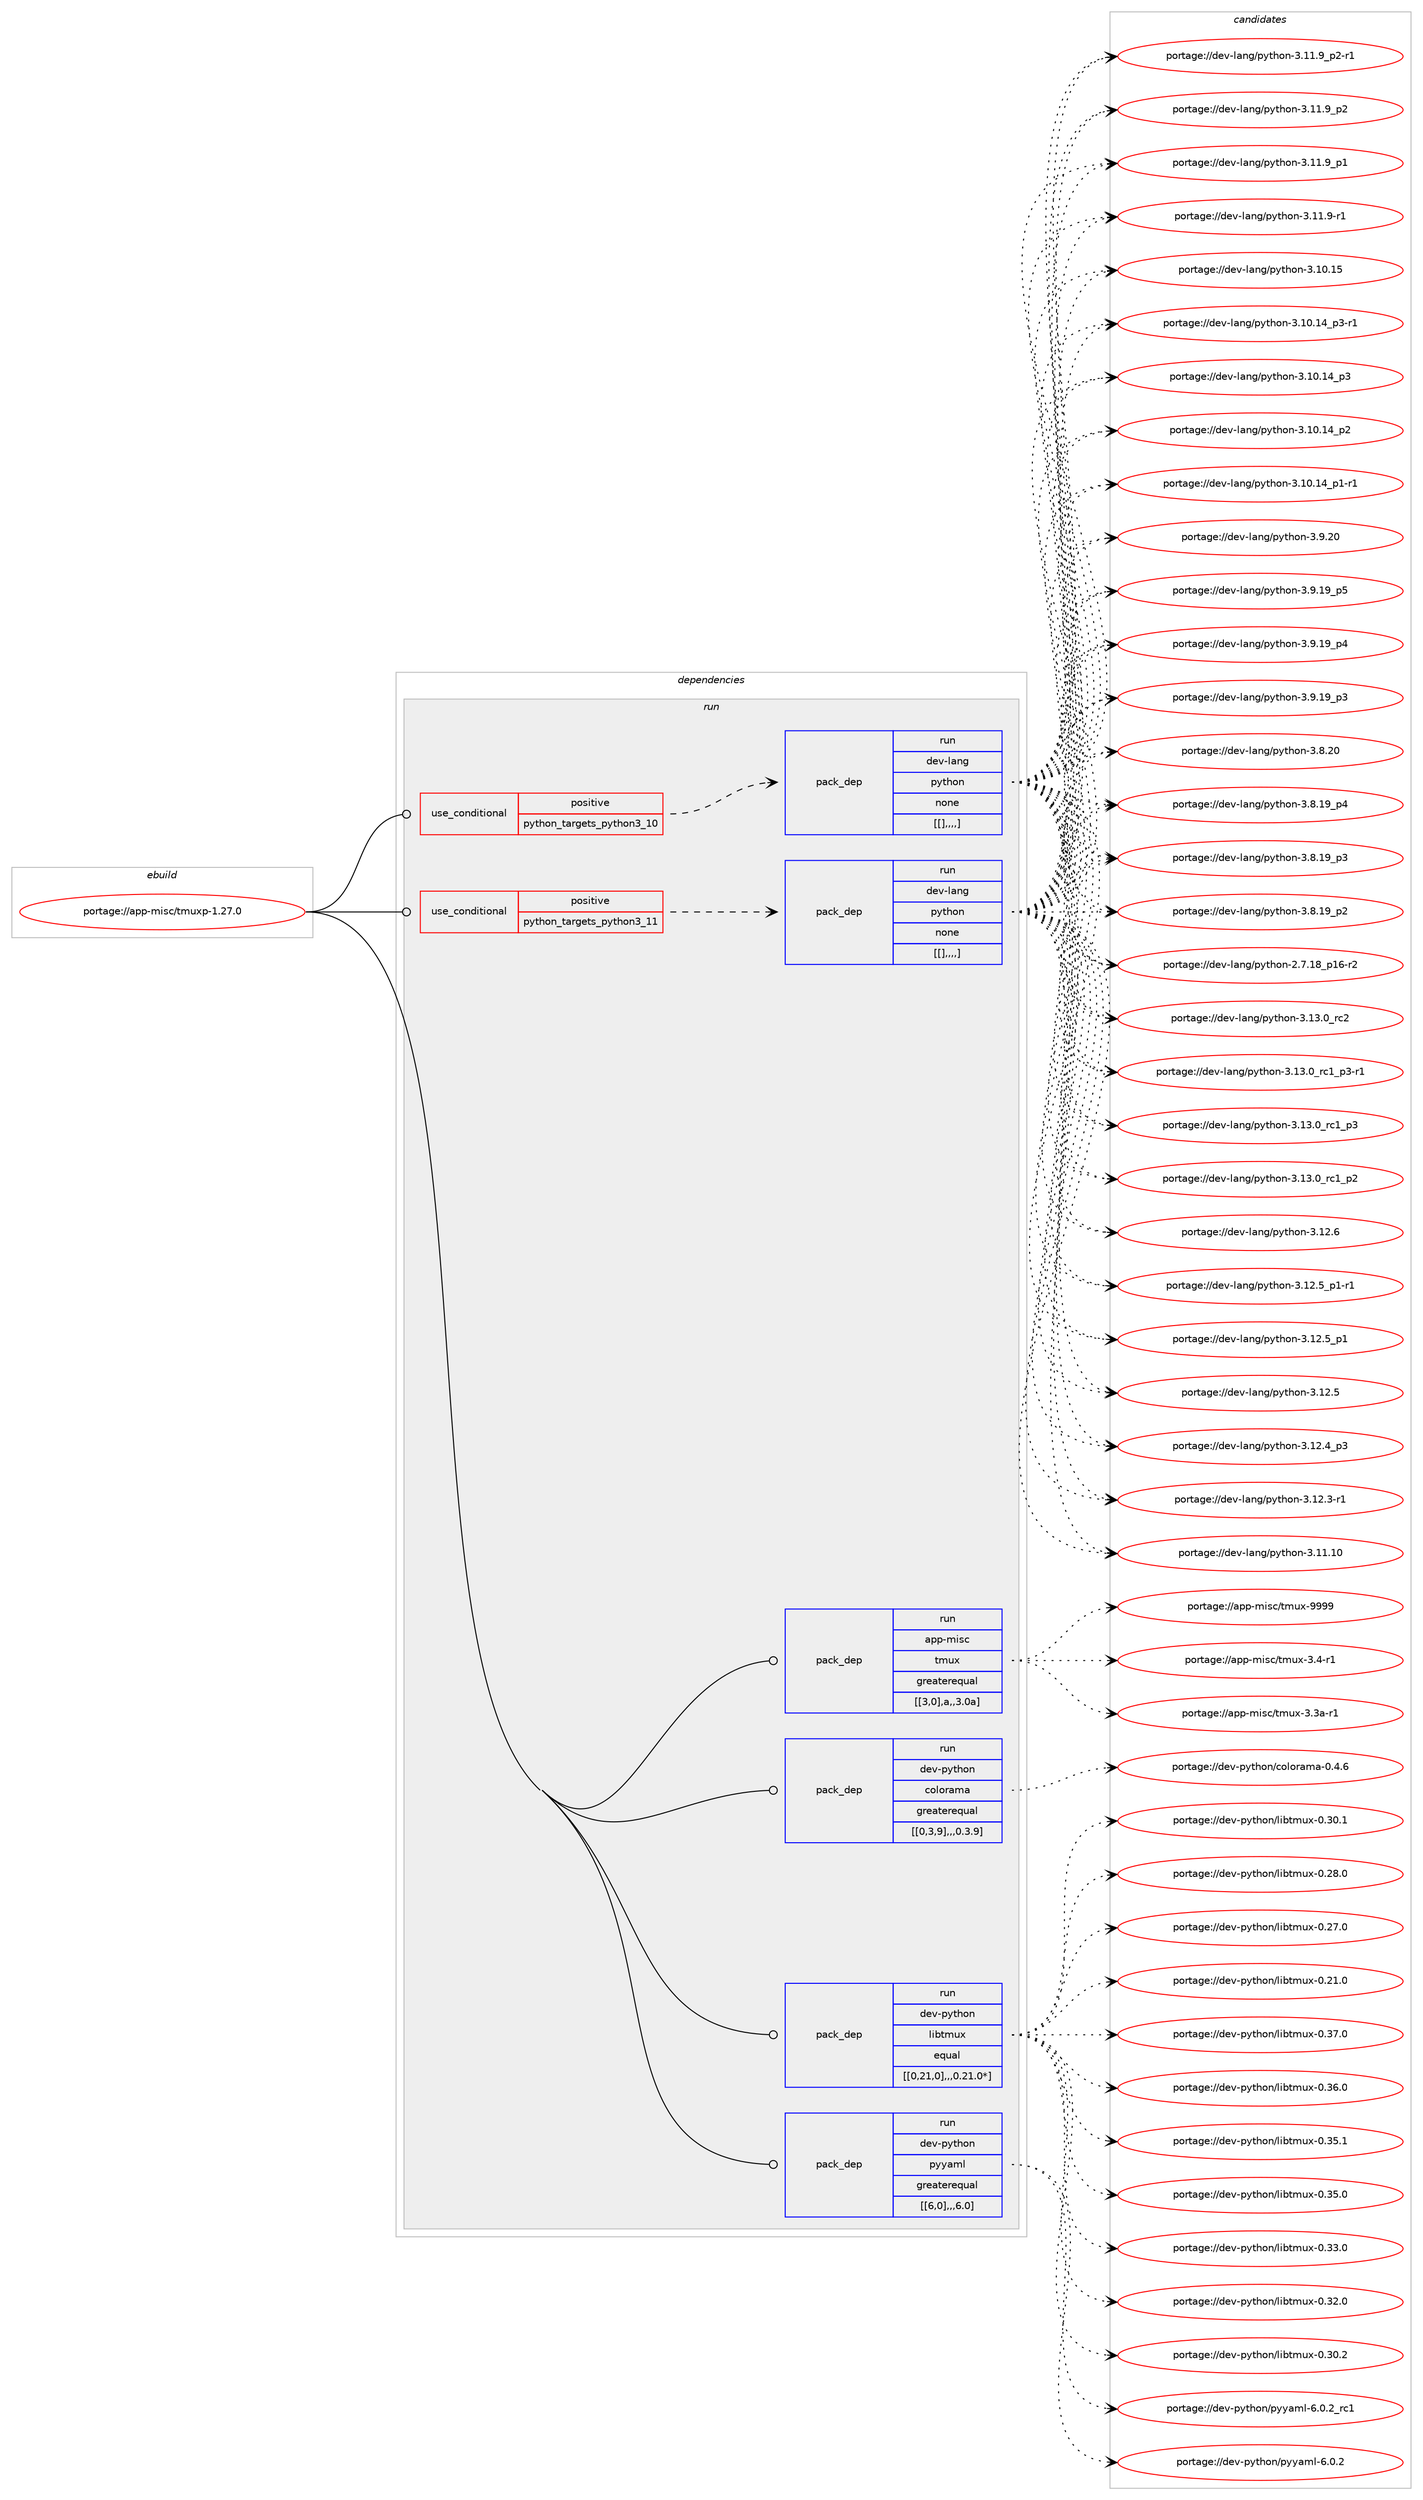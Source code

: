 digraph prolog {

# *************
# Graph options
# *************

newrank=true;
concentrate=true;
compound=true;
graph [rankdir=LR,fontname=Helvetica,fontsize=10,ranksep=1.5];#, ranksep=2.5, nodesep=0.2];
edge  [arrowhead=vee];
node  [fontname=Helvetica,fontsize=10];

# **********
# The ebuild
# **********

subgraph cluster_leftcol {
color=gray;
label=<<i>ebuild</i>>;
id [label="portage://app-misc/tmuxp-1.27.0", color=red, width=4, href="../app-misc/tmuxp-1.27.0.svg"];
}

# ****************
# The dependencies
# ****************

subgraph cluster_midcol {
color=gray;
label=<<i>dependencies</i>>;
subgraph cluster_compile {
fillcolor="#eeeeee";
style=filled;
label=<<i>compile</i>>;
}
subgraph cluster_compileandrun {
fillcolor="#eeeeee";
style=filled;
label=<<i>compile and run</i>>;
}
subgraph cluster_run {
fillcolor="#eeeeee";
style=filled;
label=<<i>run</i>>;
subgraph cond12898 {
dependency44513 [label=<<TABLE BORDER="0" CELLBORDER="1" CELLSPACING="0" CELLPADDING="4"><TR><TD ROWSPAN="3" CELLPADDING="10">use_conditional</TD></TR><TR><TD>positive</TD></TR><TR><TD>python_targets_python3_10</TD></TR></TABLE>>, shape=none, color=red];
subgraph pack31214 {
dependency44514 [label=<<TABLE BORDER="0" CELLBORDER="1" CELLSPACING="0" CELLPADDING="4" WIDTH="220"><TR><TD ROWSPAN="6" CELLPADDING="30">pack_dep</TD></TR><TR><TD WIDTH="110">run</TD></TR><TR><TD>dev-lang</TD></TR><TR><TD>python</TD></TR><TR><TD>none</TD></TR><TR><TD>[[],,,,]</TD></TR></TABLE>>, shape=none, color=blue];
}
dependency44513:e -> dependency44514:w [weight=20,style="dashed",arrowhead="vee"];
}
id:e -> dependency44513:w [weight=20,style="solid",arrowhead="odot"];
subgraph cond12899 {
dependency44515 [label=<<TABLE BORDER="0" CELLBORDER="1" CELLSPACING="0" CELLPADDING="4"><TR><TD ROWSPAN="3" CELLPADDING="10">use_conditional</TD></TR><TR><TD>positive</TD></TR><TR><TD>python_targets_python3_11</TD></TR></TABLE>>, shape=none, color=red];
subgraph pack31215 {
dependency44516 [label=<<TABLE BORDER="0" CELLBORDER="1" CELLSPACING="0" CELLPADDING="4" WIDTH="220"><TR><TD ROWSPAN="6" CELLPADDING="30">pack_dep</TD></TR><TR><TD WIDTH="110">run</TD></TR><TR><TD>dev-lang</TD></TR><TR><TD>python</TD></TR><TR><TD>none</TD></TR><TR><TD>[[],,,,]</TD></TR></TABLE>>, shape=none, color=blue];
}
dependency44515:e -> dependency44516:w [weight=20,style="dashed",arrowhead="vee"];
}
id:e -> dependency44515:w [weight=20,style="solid",arrowhead="odot"];
subgraph pack31216 {
dependency44517 [label=<<TABLE BORDER="0" CELLBORDER="1" CELLSPACING="0" CELLPADDING="4" WIDTH="220"><TR><TD ROWSPAN="6" CELLPADDING="30">pack_dep</TD></TR><TR><TD WIDTH="110">run</TD></TR><TR><TD>app-misc</TD></TR><TR><TD>tmux</TD></TR><TR><TD>greaterequal</TD></TR><TR><TD>[[3,0],a,,3.0a]</TD></TR></TABLE>>, shape=none, color=blue];
}
id:e -> dependency44517:w [weight=20,style="solid",arrowhead="odot"];
subgraph pack31217 {
dependency44518 [label=<<TABLE BORDER="0" CELLBORDER="1" CELLSPACING="0" CELLPADDING="4" WIDTH="220"><TR><TD ROWSPAN="6" CELLPADDING="30">pack_dep</TD></TR><TR><TD WIDTH="110">run</TD></TR><TR><TD>dev-python</TD></TR><TR><TD>colorama</TD></TR><TR><TD>greaterequal</TD></TR><TR><TD>[[0,3,9],,,0.3.9]</TD></TR></TABLE>>, shape=none, color=blue];
}
id:e -> dependency44518:w [weight=20,style="solid",arrowhead="odot"];
subgraph pack31218 {
dependency44519 [label=<<TABLE BORDER="0" CELLBORDER="1" CELLSPACING="0" CELLPADDING="4" WIDTH="220"><TR><TD ROWSPAN="6" CELLPADDING="30">pack_dep</TD></TR><TR><TD WIDTH="110">run</TD></TR><TR><TD>dev-python</TD></TR><TR><TD>libtmux</TD></TR><TR><TD>equal</TD></TR><TR><TD>[[0,21,0],,,0.21.0*]</TD></TR></TABLE>>, shape=none, color=blue];
}
id:e -> dependency44519:w [weight=20,style="solid",arrowhead="odot"];
subgraph pack31219 {
dependency44520 [label=<<TABLE BORDER="0" CELLBORDER="1" CELLSPACING="0" CELLPADDING="4" WIDTH="220"><TR><TD ROWSPAN="6" CELLPADDING="30">pack_dep</TD></TR><TR><TD WIDTH="110">run</TD></TR><TR><TD>dev-python</TD></TR><TR><TD>pyyaml</TD></TR><TR><TD>greaterequal</TD></TR><TR><TD>[[6,0],,,6.0]</TD></TR></TABLE>>, shape=none, color=blue];
}
id:e -> dependency44520:w [weight=20,style="solid",arrowhead="odot"];
}
}

# **************
# The candidates
# **************

subgraph cluster_choices {
rank=same;
color=gray;
label=<<i>candidates</i>>;

subgraph choice31214 {
color=black;
nodesep=1;
choice10010111845108971101034711212111610411111045514649514648951149950 [label="portage://dev-lang/python-3.13.0_rc2", color=red, width=4,href="../dev-lang/python-3.13.0_rc2.svg"];
choice1001011184510897110103471121211161041111104551464951464895114994995112514511449 [label="portage://dev-lang/python-3.13.0_rc1_p3-r1", color=red, width=4,href="../dev-lang/python-3.13.0_rc1_p3-r1.svg"];
choice100101118451089711010347112121116104111110455146495146489511499499511251 [label="portage://dev-lang/python-3.13.0_rc1_p3", color=red, width=4,href="../dev-lang/python-3.13.0_rc1_p3.svg"];
choice100101118451089711010347112121116104111110455146495146489511499499511250 [label="portage://dev-lang/python-3.13.0_rc1_p2", color=red, width=4,href="../dev-lang/python-3.13.0_rc1_p2.svg"];
choice10010111845108971101034711212111610411111045514649504654 [label="portage://dev-lang/python-3.12.6", color=red, width=4,href="../dev-lang/python-3.12.6.svg"];
choice1001011184510897110103471121211161041111104551464950465395112494511449 [label="portage://dev-lang/python-3.12.5_p1-r1", color=red, width=4,href="../dev-lang/python-3.12.5_p1-r1.svg"];
choice100101118451089711010347112121116104111110455146495046539511249 [label="portage://dev-lang/python-3.12.5_p1", color=red, width=4,href="../dev-lang/python-3.12.5_p1.svg"];
choice10010111845108971101034711212111610411111045514649504653 [label="portage://dev-lang/python-3.12.5", color=red, width=4,href="../dev-lang/python-3.12.5.svg"];
choice100101118451089711010347112121116104111110455146495046529511251 [label="portage://dev-lang/python-3.12.4_p3", color=red, width=4,href="../dev-lang/python-3.12.4_p3.svg"];
choice100101118451089711010347112121116104111110455146495046514511449 [label="portage://dev-lang/python-3.12.3-r1", color=red, width=4,href="../dev-lang/python-3.12.3-r1.svg"];
choice1001011184510897110103471121211161041111104551464949464948 [label="portage://dev-lang/python-3.11.10", color=red, width=4,href="../dev-lang/python-3.11.10.svg"];
choice1001011184510897110103471121211161041111104551464949465795112504511449 [label="portage://dev-lang/python-3.11.9_p2-r1", color=red, width=4,href="../dev-lang/python-3.11.9_p2-r1.svg"];
choice100101118451089711010347112121116104111110455146494946579511250 [label="portage://dev-lang/python-3.11.9_p2", color=red, width=4,href="../dev-lang/python-3.11.9_p2.svg"];
choice100101118451089711010347112121116104111110455146494946579511249 [label="portage://dev-lang/python-3.11.9_p1", color=red, width=4,href="../dev-lang/python-3.11.9_p1.svg"];
choice100101118451089711010347112121116104111110455146494946574511449 [label="portage://dev-lang/python-3.11.9-r1", color=red, width=4,href="../dev-lang/python-3.11.9-r1.svg"];
choice1001011184510897110103471121211161041111104551464948464953 [label="portage://dev-lang/python-3.10.15", color=red, width=4,href="../dev-lang/python-3.10.15.svg"];
choice100101118451089711010347112121116104111110455146494846495295112514511449 [label="portage://dev-lang/python-3.10.14_p3-r1", color=red, width=4,href="../dev-lang/python-3.10.14_p3-r1.svg"];
choice10010111845108971101034711212111610411111045514649484649529511251 [label="portage://dev-lang/python-3.10.14_p3", color=red, width=4,href="../dev-lang/python-3.10.14_p3.svg"];
choice10010111845108971101034711212111610411111045514649484649529511250 [label="portage://dev-lang/python-3.10.14_p2", color=red, width=4,href="../dev-lang/python-3.10.14_p2.svg"];
choice100101118451089711010347112121116104111110455146494846495295112494511449 [label="portage://dev-lang/python-3.10.14_p1-r1", color=red, width=4,href="../dev-lang/python-3.10.14_p1-r1.svg"];
choice10010111845108971101034711212111610411111045514657465048 [label="portage://dev-lang/python-3.9.20", color=red, width=4,href="../dev-lang/python-3.9.20.svg"];
choice100101118451089711010347112121116104111110455146574649579511253 [label="portage://dev-lang/python-3.9.19_p5", color=red, width=4,href="../dev-lang/python-3.9.19_p5.svg"];
choice100101118451089711010347112121116104111110455146574649579511252 [label="portage://dev-lang/python-3.9.19_p4", color=red, width=4,href="../dev-lang/python-3.9.19_p4.svg"];
choice100101118451089711010347112121116104111110455146574649579511251 [label="portage://dev-lang/python-3.9.19_p3", color=red, width=4,href="../dev-lang/python-3.9.19_p3.svg"];
choice10010111845108971101034711212111610411111045514656465048 [label="portage://dev-lang/python-3.8.20", color=red, width=4,href="../dev-lang/python-3.8.20.svg"];
choice100101118451089711010347112121116104111110455146564649579511252 [label="portage://dev-lang/python-3.8.19_p4", color=red, width=4,href="../dev-lang/python-3.8.19_p4.svg"];
choice100101118451089711010347112121116104111110455146564649579511251 [label="portage://dev-lang/python-3.8.19_p3", color=red, width=4,href="../dev-lang/python-3.8.19_p3.svg"];
choice100101118451089711010347112121116104111110455146564649579511250 [label="portage://dev-lang/python-3.8.19_p2", color=red, width=4,href="../dev-lang/python-3.8.19_p2.svg"];
choice100101118451089711010347112121116104111110455046554649569511249544511450 [label="portage://dev-lang/python-2.7.18_p16-r2", color=red, width=4,href="../dev-lang/python-2.7.18_p16-r2.svg"];
dependency44514:e -> choice10010111845108971101034711212111610411111045514649514648951149950:w [style=dotted,weight="100"];
dependency44514:e -> choice1001011184510897110103471121211161041111104551464951464895114994995112514511449:w [style=dotted,weight="100"];
dependency44514:e -> choice100101118451089711010347112121116104111110455146495146489511499499511251:w [style=dotted,weight="100"];
dependency44514:e -> choice100101118451089711010347112121116104111110455146495146489511499499511250:w [style=dotted,weight="100"];
dependency44514:e -> choice10010111845108971101034711212111610411111045514649504654:w [style=dotted,weight="100"];
dependency44514:e -> choice1001011184510897110103471121211161041111104551464950465395112494511449:w [style=dotted,weight="100"];
dependency44514:e -> choice100101118451089711010347112121116104111110455146495046539511249:w [style=dotted,weight="100"];
dependency44514:e -> choice10010111845108971101034711212111610411111045514649504653:w [style=dotted,weight="100"];
dependency44514:e -> choice100101118451089711010347112121116104111110455146495046529511251:w [style=dotted,weight="100"];
dependency44514:e -> choice100101118451089711010347112121116104111110455146495046514511449:w [style=dotted,weight="100"];
dependency44514:e -> choice1001011184510897110103471121211161041111104551464949464948:w [style=dotted,weight="100"];
dependency44514:e -> choice1001011184510897110103471121211161041111104551464949465795112504511449:w [style=dotted,weight="100"];
dependency44514:e -> choice100101118451089711010347112121116104111110455146494946579511250:w [style=dotted,weight="100"];
dependency44514:e -> choice100101118451089711010347112121116104111110455146494946579511249:w [style=dotted,weight="100"];
dependency44514:e -> choice100101118451089711010347112121116104111110455146494946574511449:w [style=dotted,weight="100"];
dependency44514:e -> choice1001011184510897110103471121211161041111104551464948464953:w [style=dotted,weight="100"];
dependency44514:e -> choice100101118451089711010347112121116104111110455146494846495295112514511449:w [style=dotted,weight="100"];
dependency44514:e -> choice10010111845108971101034711212111610411111045514649484649529511251:w [style=dotted,weight="100"];
dependency44514:e -> choice10010111845108971101034711212111610411111045514649484649529511250:w [style=dotted,weight="100"];
dependency44514:e -> choice100101118451089711010347112121116104111110455146494846495295112494511449:w [style=dotted,weight="100"];
dependency44514:e -> choice10010111845108971101034711212111610411111045514657465048:w [style=dotted,weight="100"];
dependency44514:e -> choice100101118451089711010347112121116104111110455146574649579511253:w [style=dotted,weight="100"];
dependency44514:e -> choice100101118451089711010347112121116104111110455146574649579511252:w [style=dotted,weight="100"];
dependency44514:e -> choice100101118451089711010347112121116104111110455146574649579511251:w [style=dotted,weight="100"];
dependency44514:e -> choice10010111845108971101034711212111610411111045514656465048:w [style=dotted,weight="100"];
dependency44514:e -> choice100101118451089711010347112121116104111110455146564649579511252:w [style=dotted,weight="100"];
dependency44514:e -> choice100101118451089711010347112121116104111110455146564649579511251:w [style=dotted,weight="100"];
dependency44514:e -> choice100101118451089711010347112121116104111110455146564649579511250:w [style=dotted,weight="100"];
dependency44514:e -> choice100101118451089711010347112121116104111110455046554649569511249544511450:w [style=dotted,weight="100"];
}
subgraph choice31215 {
color=black;
nodesep=1;
choice10010111845108971101034711212111610411111045514649514648951149950 [label="portage://dev-lang/python-3.13.0_rc2", color=red, width=4,href="../dev-lang/python-3.13.0_rc2.svg"];
choice1001011184510897110103471121211161041111104551464951464895114994995112514511449 [label="portage://dev-lang/python-3.13.0_rc1_p3-r1", color=red, width=4,href="../dev-lang/python-3.13.0_rc1_p3-r1.svg"];
choice100101118451089711010347112121116104111110455146495146489511499499511251 [label="portage://dev-lang/python-3.13.0_rc1_p3", color=red, width=4,href="../dev-lang/python-3.13.0_rc1_p3.svg"];
choice100101118451089711010347112121116104111110455146495146489511499499511250 [label="portage://dev-lang/python-3.13.0_rc1_p2", color=red, width=4,href="../dev-lang/python-3.13.0_rc1_p2.svg"];
choice10010111845108971101034711212111610411111045514649504654 [label="portage://dev-lang/python-3.12.6", color=red, width=4,href="../dev-lang/python-3.12.6.svg"];
choice1001011184510897110103471121211161041111104551464950465395112494511449 [label="portage://dev-lang/python-3.12.5_p1-r1", color=red, width=4,href="../dev-lang/python-3.12.5_p1-r1.svg"];
choice100101118451089711010347112121116104111110455146495046539511249 [label="portage://dev-lang/python-3.12.5_p1", color=red, width=4,href="../dev-lang/python-3.12.5_p1.svg"];
choice10010111845108971101034711212111610411111045514649504653 [label="portage://dev-lang/python-3.12.5", color=red, width=4,href="../dev-lang/python-3.12.5.svg"];
choice100101118451089711010347112121116104111110455146495046529511251 [label="portage://dev-lang/python-3.12.4_p3", color=red, width=4,href="../dev-lang/python-3.12.4_p3.svg"];
choice100101118451089711010347112121116104111110455146495046514511449 [label="portage://dev-lang/python-3.12.3-r1", color=red, width=4,href="../dev-lang/python-3.12.3-r1.svg"];
choice1001011184510897110103471121211161041111104551464949464948 [label="portage://dev-lang/python-3.11.10", color=red, width=4,href="../dev-lang/python-3.11.10.svg"];
choice1001011184510897110103471121211161041111104551464949465795112504511449 [label="portage://dev-lang/python-3.11.9_p2-r1", color=red, width=4,href="../dev-lang/python-3.11.9_p2-r1.svg"];
choice100101118451089711010347112121116104111110455146494946579511250 [label="portage://dev-lang/python-3.11.9_p2", color=red, width=4,href="../dev-lang/python-3.11.9_p2.svg"];
choice100101118451089711010347112121116104111110455146494946579511249 [label="portage://dev-lang/python-3.11.9_p1", color=red, width=4,href="../dev-lang/python-3.11.9_p1.svg"];
choice100101118451089711010347112121116104111110455146494946574511449 [label="portage://dev-lang/python-3.11.9-r1", color=red, width=4,href="../dev-lang/python-3.11.9-r1.svg"];
choice1001011184510897110103471121211161041111104551464948464953 [label="portage://dev-lang/python-3.10.15", color=red, width=4,href="../dev-lang/python-3.10.15.svg"];
choice100101118451089711010347112121116104111110455146494846495295112514511449 [label="portage://dev-lang/python-3.10.14_p3-r1", color=red, width=4,href="../dev-lang/python-3.10.14_p3-r1.svg"];
choice10010111845108971101034711212111610411111045514649484649529511251 [label="portage://dev-lang/python-3.10.14_p3", color=red, width=4,href="../dev-lang/python-3.10.14_p3.svg"];
choice10010111845108971101034711212111610411111045514649484649529511250 [label="portage://dev-lang/python-3.10.14_p2", color=red, width=4,href="../dev-lang/python-3.10.14_p2.svg"];
choice100101118451089711010347112121116104111110455146494846495295112494511449 [label="portage://dev-lang/python-3.10.14_p1-r1", color=red, width=4,href="../dev-lang/python-3.10.14_p1-r1.svg"];
choice10010111845108971101034711212111610411111045514657465048 [label="portage://dev-lang/python-3.9.20", color=red, width=4,href="../dev-lang/python-3.9.20.svg"];
choice100101118451089711010347112121116104111110455146574649579511253 [label="portage://dev-lang/python-3.9.19_p5", color=red, width=4,href="../dev-lang/python-3.9.19_p5.svg"];
choice100101118451089711010347112121116104111110455146574649579511252 [label="portage://dev-lang/python-3.9.19_p4", color=red, width=4,href="../dev-lang/python-3.9.19_p4.svg"];
choice100101118451089711010347112121116104111110455146574649579511251 [label="portage://dev-lang/python-3.9.19_p3", color=red, width=4,href="../dev-lang/python-3.9.19_p3.svg"];
choice10010111845108971101034711212111610411111045514656465048 [label="portage://dev-lang/python-3.8.20", color=red, width=4,href="../dev-lang/python-3.8.20.svg"];
choice100101118451089711010347112121116104111110455146564649579511252 [label="portage://dev-lang/python-3.8.19_p4", color=red, width=4,href="../dev-lang/python-3.8.19_p4.svg"];
choice100101118451089711010347112121116104111110455146564649579511251 [label="portage://dev-lang/python-3.8.19_p3", color=red, width=4,href="../dev-lang/python-3.8.19_p3.svg"];
choice100101118451089711010347112121116104111110455146564649579511250 [label="portage://dev-lang/python-3.8.19_p2", color=red, width=4,href="../dev-lang/python-3.8.19_p2.svg"];
choice100101118451089711010347112121116104111110455046554649569511249544511450 [label="portage://dev-lang/python-2.7.18_p16-r2", color=red, width=4,href="../dev-lang/python-2.7.18_p16-r2.svg"];
dependency44516:e -> choice10010111845108971101034711212111610411111045514649514648951149950:w [style=dotted,weight="100"];
dependency44516:e -> choice1001011184510897110103471121211161041111104551464951464895114994995112514511449:w [style=dotted,weight="100"];
dependency44516:e -> choice100101118451089711010347112121116104111110455146495146489511499499511251:w [style=dotted,weight="100"];
dependency44516:e -> choice100101118451089711010347112121116104111110455146495146489511499499511250:w [style=dotted,weight="100"];
dependency44516:e -> choice10010111845108971101034711212111610411111045514649504654:w [style=dotted,weight="100"];
dependency44516:e -> choice1001011184510897110103471121211161041111104551464950465395112494511449:w [style=dotted,weight="100"];
dependency44516:e -> choice100101118451089711010347112121116104111110455146495046539511249:w [style=dotted,weight="100"];
dependency44516:e -> choice10010111845108971101034711212111610411111045514649504653:w [style=dotted,weight="100"];
dependency44516:e -> choice100101118451089711010347112121116104111110455146495046529511251:w [style=dotted,weight="100"];
dependency44516:e -> choice100101118451089711010347112121116104111110455146495046514511449:w [style=dotted,weight="100"];
dependency44516:e -> choice1001011184510897110103471121211161041111104551464949464948:w [style=dotted,weight="100"];
dependency44516:e -> choice1001011184510897110103471121211161041111104551464949465795112504511449:w [style=dotted,weight="100"];
dependency44516:e -> choice100101118451089711010347112121116104111110455146494946579511250:w [style=dotted,weight="100"];
dependency44516:e -> choice100101118451089711010347112121116104111110455146494946579511249:w [style=dotted,weight="100"];
dependency44516:e -> choice100101118451089711010347112121116104111110455146494946574511449:w [style=dotted,weight="100"];
dependency44516:e -> choice1001011184510897110103471121211161041111104551464948464953:w [style=dotted,weight="100"];
dependency44516:e -> choice100101118451089711010347112121116104111110455146494846495295112514511449:w [style=dotted,weight="100"];
dependency44516:e -> choice10010111845108971101034711212111610411111045514649484649529511251:w [style=dotted,weight="100"];
dependency44516:e -> choice10010111845108971101034711212111610411111045514649484649529511250:w [style=dotted,weight="100"];
dependency44516:e -> choice100101118451089711010347112121116104111110455146494846495295112494511449:w [style=dotted,weight="100"];
dependency44516:e -> choice10010111845108971101034711212111610411111045514657465048:w [style=dotted,weight="100"];
dependency44516:e -> choice100101118451089711010347112121116104111110455146574649579511253:w [style=dotted,weight="100"];
dependency44516:e -> choice100101118451089711010347112121116104111110455146574649579511252:w [style=dotted,weight="100"];
dependency44516:e -> choice100101118451089711010347112121116104111110455146574649579511251:w [style=dotted,weight="100"];
dependency44516:e -> choice10010111845108971101034711212111610411111045514656465048:w [style=dotted,weight="100"];
dependency44516:e -> choice100101118451089711010347112121116104111110455146564649579511252:w [style=dotted,weight="100"];
dependency44516:e -> choice100101118451089711010347112121116104111110455146564649579511251:w [style=dotted,weight="100"];
dependency44516:e -> choice100101118451089711010347112121116104111110455146564649579511250:w [style=dotted,weight="100"];
dependency44516:e -> choice100101118451089711010347112121116104111110455046554649569511249544511450:w [style=dotted,weight="100"];
}
subgraph choice31216 {
color=black;
nodesep=1;
choice971121124510910511599471161091171204557575757 [label="portage://app-misc/tmux-9999", color=red, width=4,href="../app-misc/tmux-9999.svg"];
choice97112112451091051159947116109117120455146524511449 [label="portage://app-misc/tmux-3.4-r1", color=red, width=4,href="../app-misc/tmux-3.4-r1.svg"];
choice9711211245109105115994711610911712045514651974511449 [label="portage://app-misc/tmux-3.3a-r1", color=red, width=4,href="../app-misc/tmux-3.3a-r1.svg"];
dependency44517:e -> choice971121124510910511599471161091171204557575757:w [style=dotted,weight="100"];
dependency44517:e -> choice97112112451091051159947116109117120455146524511449:w [style=dotted,weight="100"];
dependency44517:e -> choice9711211245109105115994711610911712045514651974511449:w [style=dotted,weight="100"];
}
subgraph choice31217 {
color=black;
nodesep=1;
choice1001011184511212111610411111047991111081111149710997454846524654 [label="portage://dev-python/colorama-0.4.6", color=red, width=4,href="../dev-python/colorama-0.4.6.svg"];
dependency44518:e -> choice1001011184511212111610411111047991111081111149710997454846524654:w [style=dotted,weight="100"];
}
subgraph choice31218 {
color=black;
nodesep=1;
choice10010111845112121116104111110471081059811610911712045484651554648 [label="portage://dev-python/libtmux-0.37.0", color=red, width=4,href="../dev-python/libtmux-0.37.0.svg"];
choice10010111845112121116104111110471081059811610911712045484651544648 [label="portage://dev-python/libtmux-0.36.0", color=red, width=4,href="../dev-python/libtmux-0.36.0.svg"];
choice10010111845112121116104111110471081059811610911712045484651534649 [label="portage://dev-python/libtmux-0.35.1", color=red, width=4,href="../dev-python/libtmux-0.35.1.svg"];
choice10010111845112121116104111110471081059811610911712045484651534648 [label="portage://dev-python/libtmux-0.35.0", color=red, width=4,href="../dev-python/libtmux-0.35.0.svg"];
choice10010111845112121116104111110471081059811610911712045484651514648 [label="portage://dev-python/libtmux-0.33.0", color=red, width=4,href="../dev-python/libtmux-0.33.0.svg"];
choice10010111845112121116104111110471081059811610911712045484651504648 [label="portage://dev-python/libtmux-0.32.0", color=red, width=4,href="../dev-python/libtmux-0.32.0.svg"];
choice10010111845112121116104111110471081059811610911712045484651484650 [label="portage://dev-python/libtmux-0.30.2", color=red, width=4,href="../dev-python/libtmux-0.30.2.svg"];
choice10010111845112121116104111110471081059811610911712045484651484649 [label="portage://dev-python/libtmux-0.30.1", color=red, width=4,href="../dev-python/libtmux-0.30.1.svg"];
choice10010111845112121116104111110471081059811610911712045484650564648 [label="portage://dev-python/libtmux-0.28.0", color=red, width=4,href="../dev-python/libtmux-0.28.0.svg"];
choice10010111845112121116104111110471081059811610911712045484650554648 [label="portage://dev-python/libtmux-0.27.0", color=red, width=4,href="../dev-python/libtmux-0.27.0.svg"];
choice10010111845112121116104111110471081059811610911712045484650494648 [label="portage://dev-python/libtmux-0.21.0", color=red, width=4,href="../dev-python/libtmux-0.21.0.svg"];
dependency44519:e -> choice10010111845112121116104111110471081059811610911712045484651554648:w [style=dotted,weight="100"];
dependency44519:e -> choice10010111845112121116104111110471081059811610911712045484651544648:w [style=dotted,weight="100"];
dependency44519:e -> choice10010111845112121116104111110471081059811610911712045484651534649:w [style=dotted,weight="100"];
dependency44519:e -> choice10010111845112121116104111110471081059811610911712045484651534648:w [style=dotted,weight="100"];
dependency44519:e -> choice10010111845112121116104111110471081059811610911712045484651514648:w [style=dotted,weight="100"];
dependency44519:e -> choice10010111845112121116104111110471081059811610911712045484651504648:w [style=dotted,weight="100"];
dependency44519:e -> choice10010111845112121116104111110471081059811610911712045484651484650:w [style=dotted,weight="100"];
dependency44519:e -> choice10010111845112121116104111110471081059811610911712045484651484649:w [style=dotted,weight="100"];
dependency44519:e -> choice10010111845112121116104111110471081059811610911712045484650564648:w [style=dotted,weight="100"];
dependency44519:e -> choice10010111845112121116104111110471081059811610911712045484650554648:w [style=dotted,weight="100"];
dependency44519:e -> choice10010111845112121116104111110471081059811610911712045484650494648:w [style=dotted,weight="100"];
}
subgraph choice31219 {
color=black;
nodesep=1;
choice100101118451121211161041111104711212112197109108455446484650951149949 [label="portage://dev-python/pyyaml-6.0.2_rc1", color=red, width=4,href="../dev-python/pyyaml-6.0.2_rc1.svg"];
choice100101118451121211161041111104711212112197109108455446484650 [label="portage://dev-python/pyyaml-6.0.2", color=red, width=4,href="../dev-python/pyyaml-6.0.2.svg"];
dependency44520:e -> choice100101118451121211161041111104711212112197109108455446484650951149949:w [style=dotted,weight="100"];
dependency44520:e -> choice100101118451121211161041111104711212112197109108455446484650:w [style=dotted,weight="100"];
}
}

}
